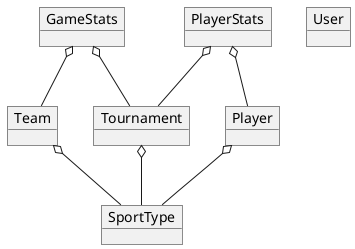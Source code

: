 @startuml "DB_Objects"

object GameStats
object Team

object Tournament

object Player
object PlayerStats

object SportType

object User

GameStats o-- Team
GameStats o-- Tournament

Team o-- SportType

Tournament o-- SportType

PlayerStats o-- Player
PlayerStats o-- Tournament

Player o-- SportType
@enduml

